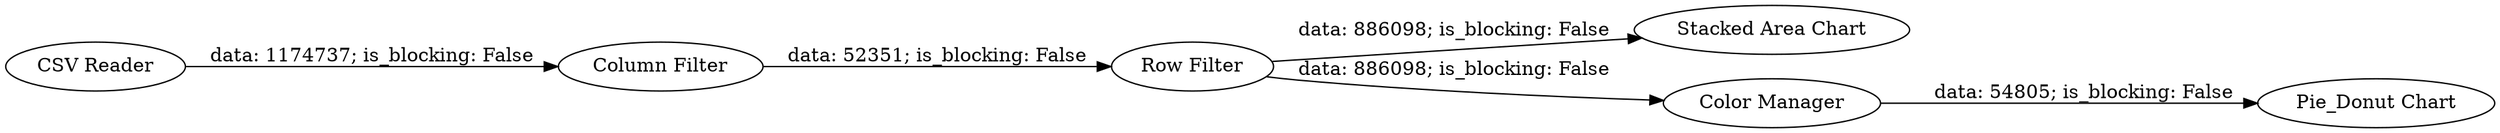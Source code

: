 digraph {
	"3875257500743470723_6" [label="Pie_Donut Chart"]
	"3875257500743470723_2" [label="Column Filter"]
	"3875257500743470723_3" [label="Row Filter"]
	"3875257500743470723_4" [label="Stacked Area Chart"]
	"3875257500743470723_7" [label="CSV Reader"]
	"3875257500743470723_5" [label="Color Manager"]
	"3875257500743470723_5" -> "3875257500743470723_6" [label="data: 54805; is_blocking: False"]
	"3875257500743470723_3" -> "3875257500743470723_5" [label="data: 886098; is_blocking: False"]
	"3875257500743470723_7" -> "3875257500743470723_2" [label="data: 1174737; is_blocking: False"]
	"3875257500743470723_2" -> "3875257500743470723_3" [label="data: 52351; is_blocking: False"]
	"3875257500743470723_3" -> "3875257500743470723_4" [label="data: 886098; is_blocking: False"]
	rankdir=LR
}
